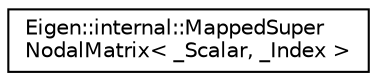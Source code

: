 digraph "Graphical Class Hierarchy"
{
  edge [fontname="Helvetica",fontsize="10",labelfontname="Helvetica",labelfontsize="10"];
  node [fontname="Helvetica",fontsize="10",shape=record];
  rankdir="LR";
  Node1 [label="Eigen::internal::MappedSuper\lNodalMatrix\< _Scalar, _Index \>",height=0.2,width=0.4,color="black", fillcolor="white", style="filled",URL="$class_eigen_1_1internal_1_1_mapped_super_nodal_matrix.html",tooltip="a class to manipulate the L supernodal factor from the SparseLU factorization "];
}
